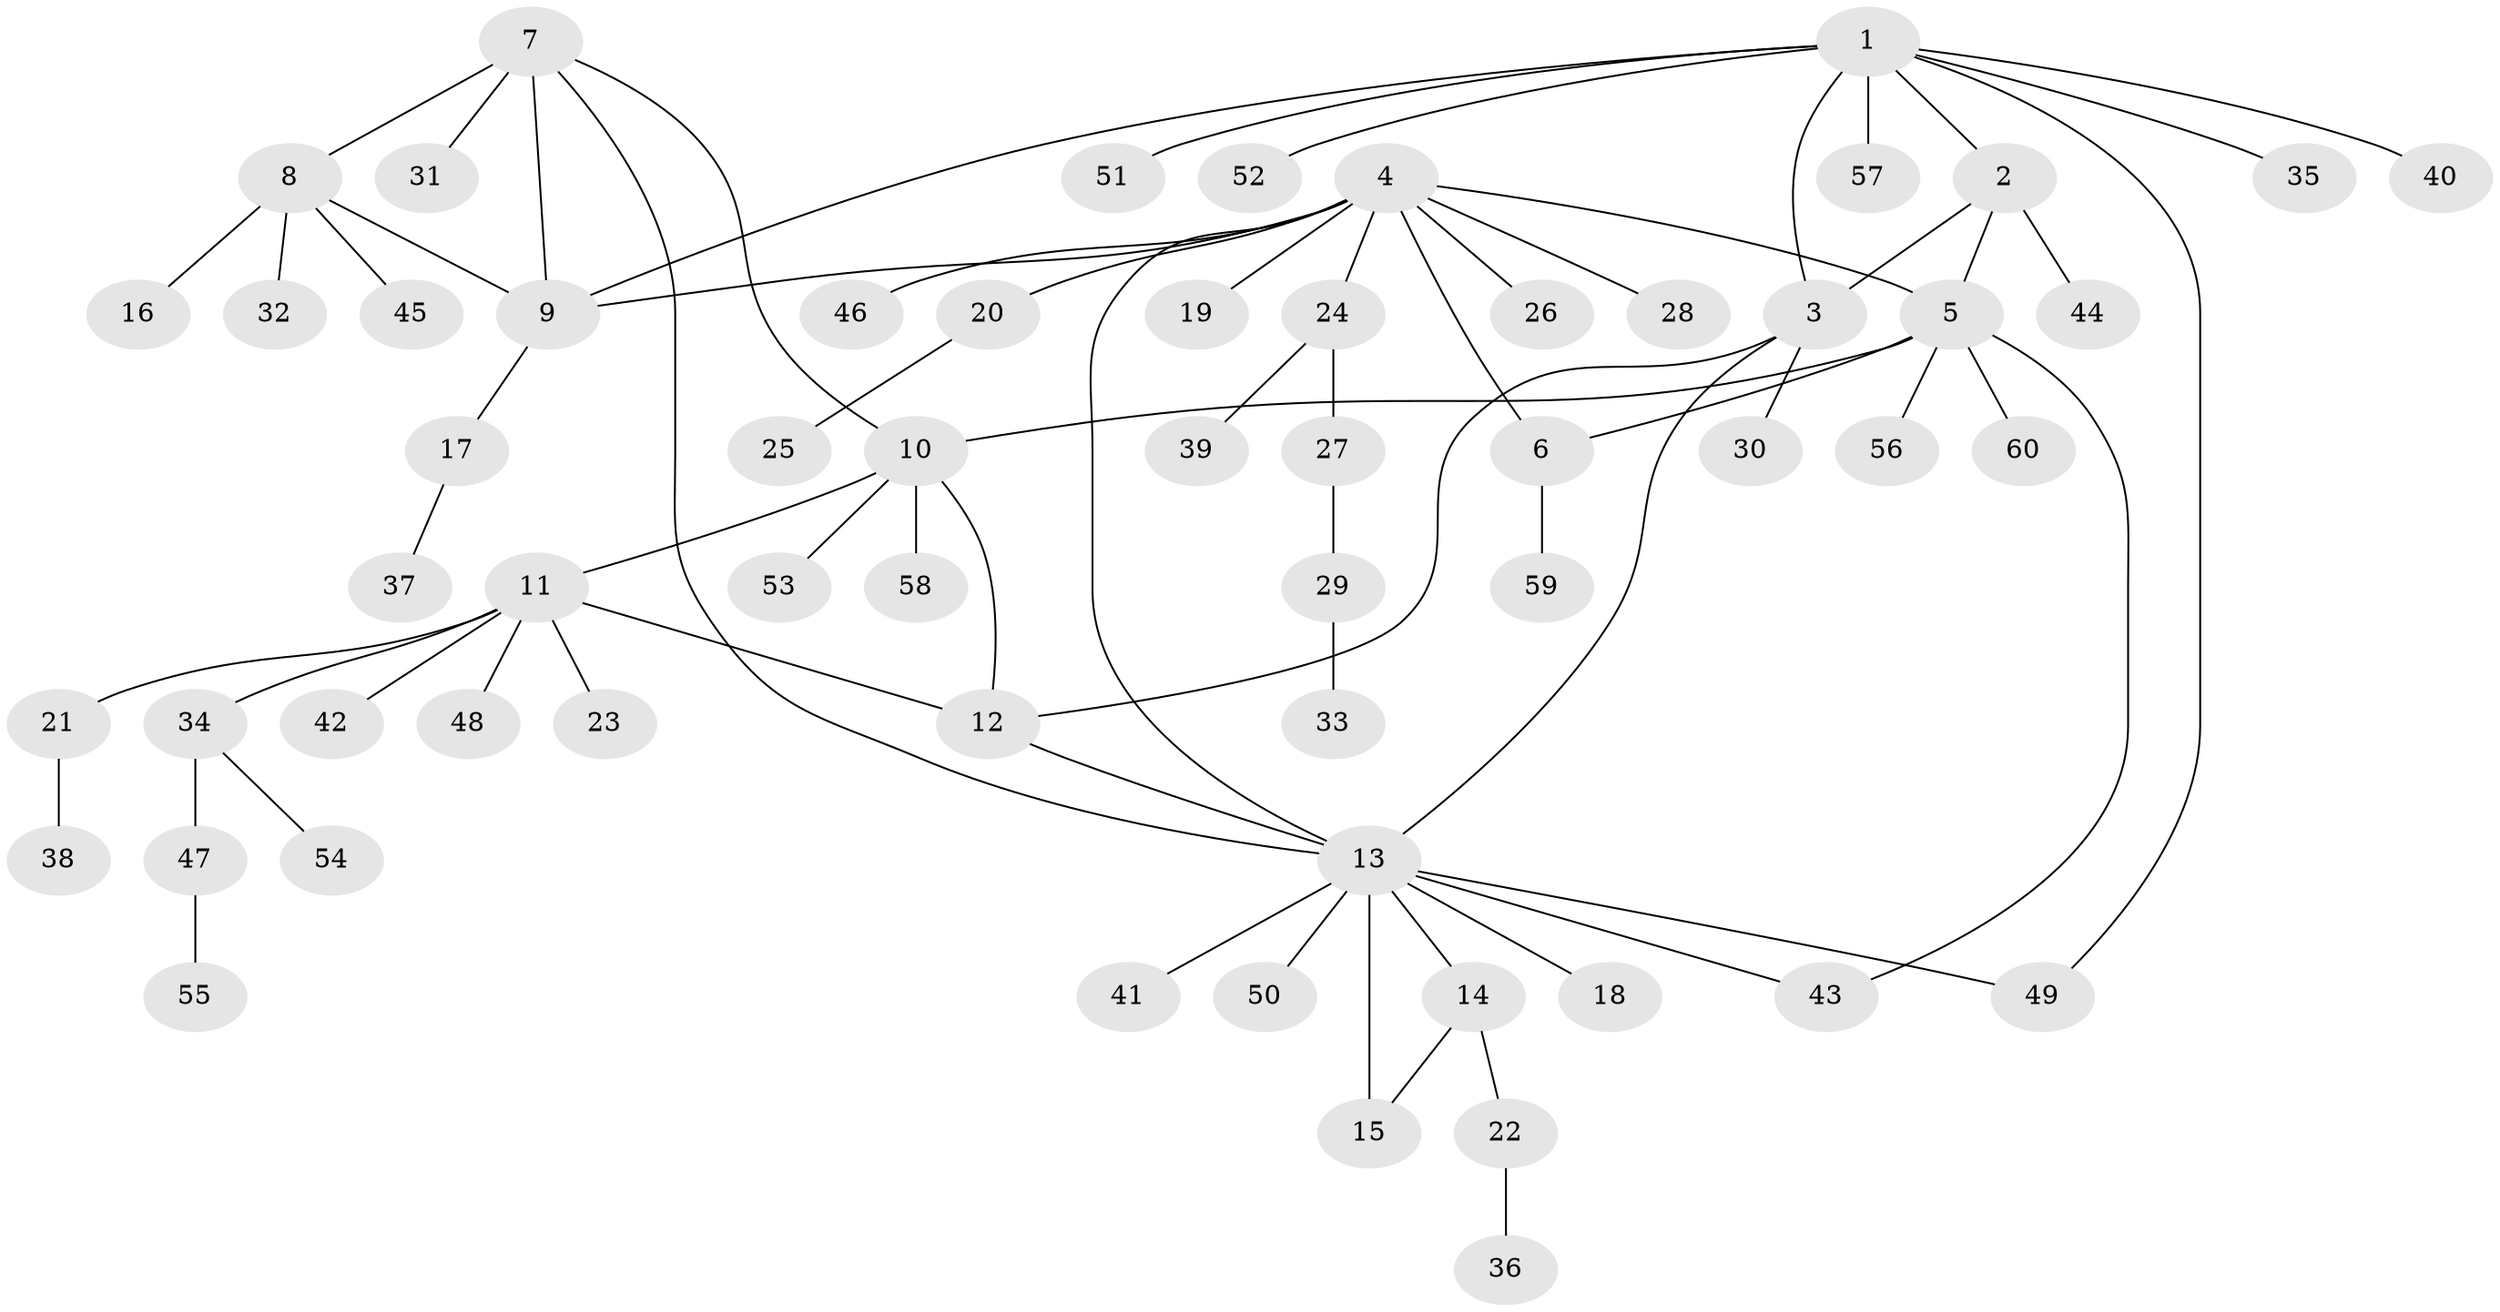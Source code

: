 // Generated by graph-tools (version 1.1) at 2025/56/03/09/25 04:56:06]
// undirected, 60 vertices, 72 edges
graph export_dot {
graph [start="1"]
  node [color=gray90,style=filled];
  1;
  2;
  3;
  4;
  5;
  6;
  7;
  8;
  9;
  10;
  11;
  12;
  13;
  14;
  15;
  16;
  17;
  18;
  19;
  20;
  21;
  22;
  23;
  24;
  25;
  26;
  27;
  28;
  29;
  30;
  31;
  32;
  33;
  34;
  35;
  36;
  37;
  38;
  39;
  40;
  41;
  42;
  43;
  44;
  45;
  46;
  47;
  48;
  49;
  50;
  51;
  52;
  53;
  54;
  55;
  56;
  57;
  58;
  59;
  60;
  1 -- 2;
  1 -- 3;
  1 -- 9;
  1 -- 35;
  1 -- 40;
  1 -- 49;
  1 -- 51;
  1 -- 52;
  1 -- 57;
  2 -- 3;
  2 -- 5;
  2 -- 44;
  3 -- 12;
  3 -- 13;
  3 -- 30;
  4 -- 5;
  4 -- 6;
  4 -- 9;
  4 -- 13;
  4 -- 19;
  4 -- 20;
  4 -- 24;
  4 -- 26;
  4 -- 28;
  4 -- 46;
  5 -- 6;
  5 -- 10;
  5 -- 43;
  5 -- 56;
  5 -- 60;
  6 -- 59;
  7 -- 8;
  7 -- 9;
  7 -- 10;
  7 -- 13;
  7 -- 31;
  8 -- 9;
  8 -- 16;
  8 -- 32;
  8 -- 45;
  9 -- 17;
  10 -- 11;
  10 -- 12;
  10 -- 53;
  10 -- 58;
  11 -- 12;
  11 -- 21;
  11 -- 23;
  11 -- 34;
  11 -- 42;
  11 -- 48;
  12 -- 13;
  13 -- 14;
  13 -- 15;
  13 -- 18;
  13 -- 41;
  13 -- 43;
  13 -- 49;
  13 -- 50;
  14 -- 15;
  14 -- 22;
  17 -- 37;
  20 -- 25;
  21 -- 38;
  22 -- 36;
  24 -- 27;
  24 -- 39;
  27 -- 29;
  29 -- 33;
  34 -- 47;
  34 -- 54;
  47 -- 55;
}
